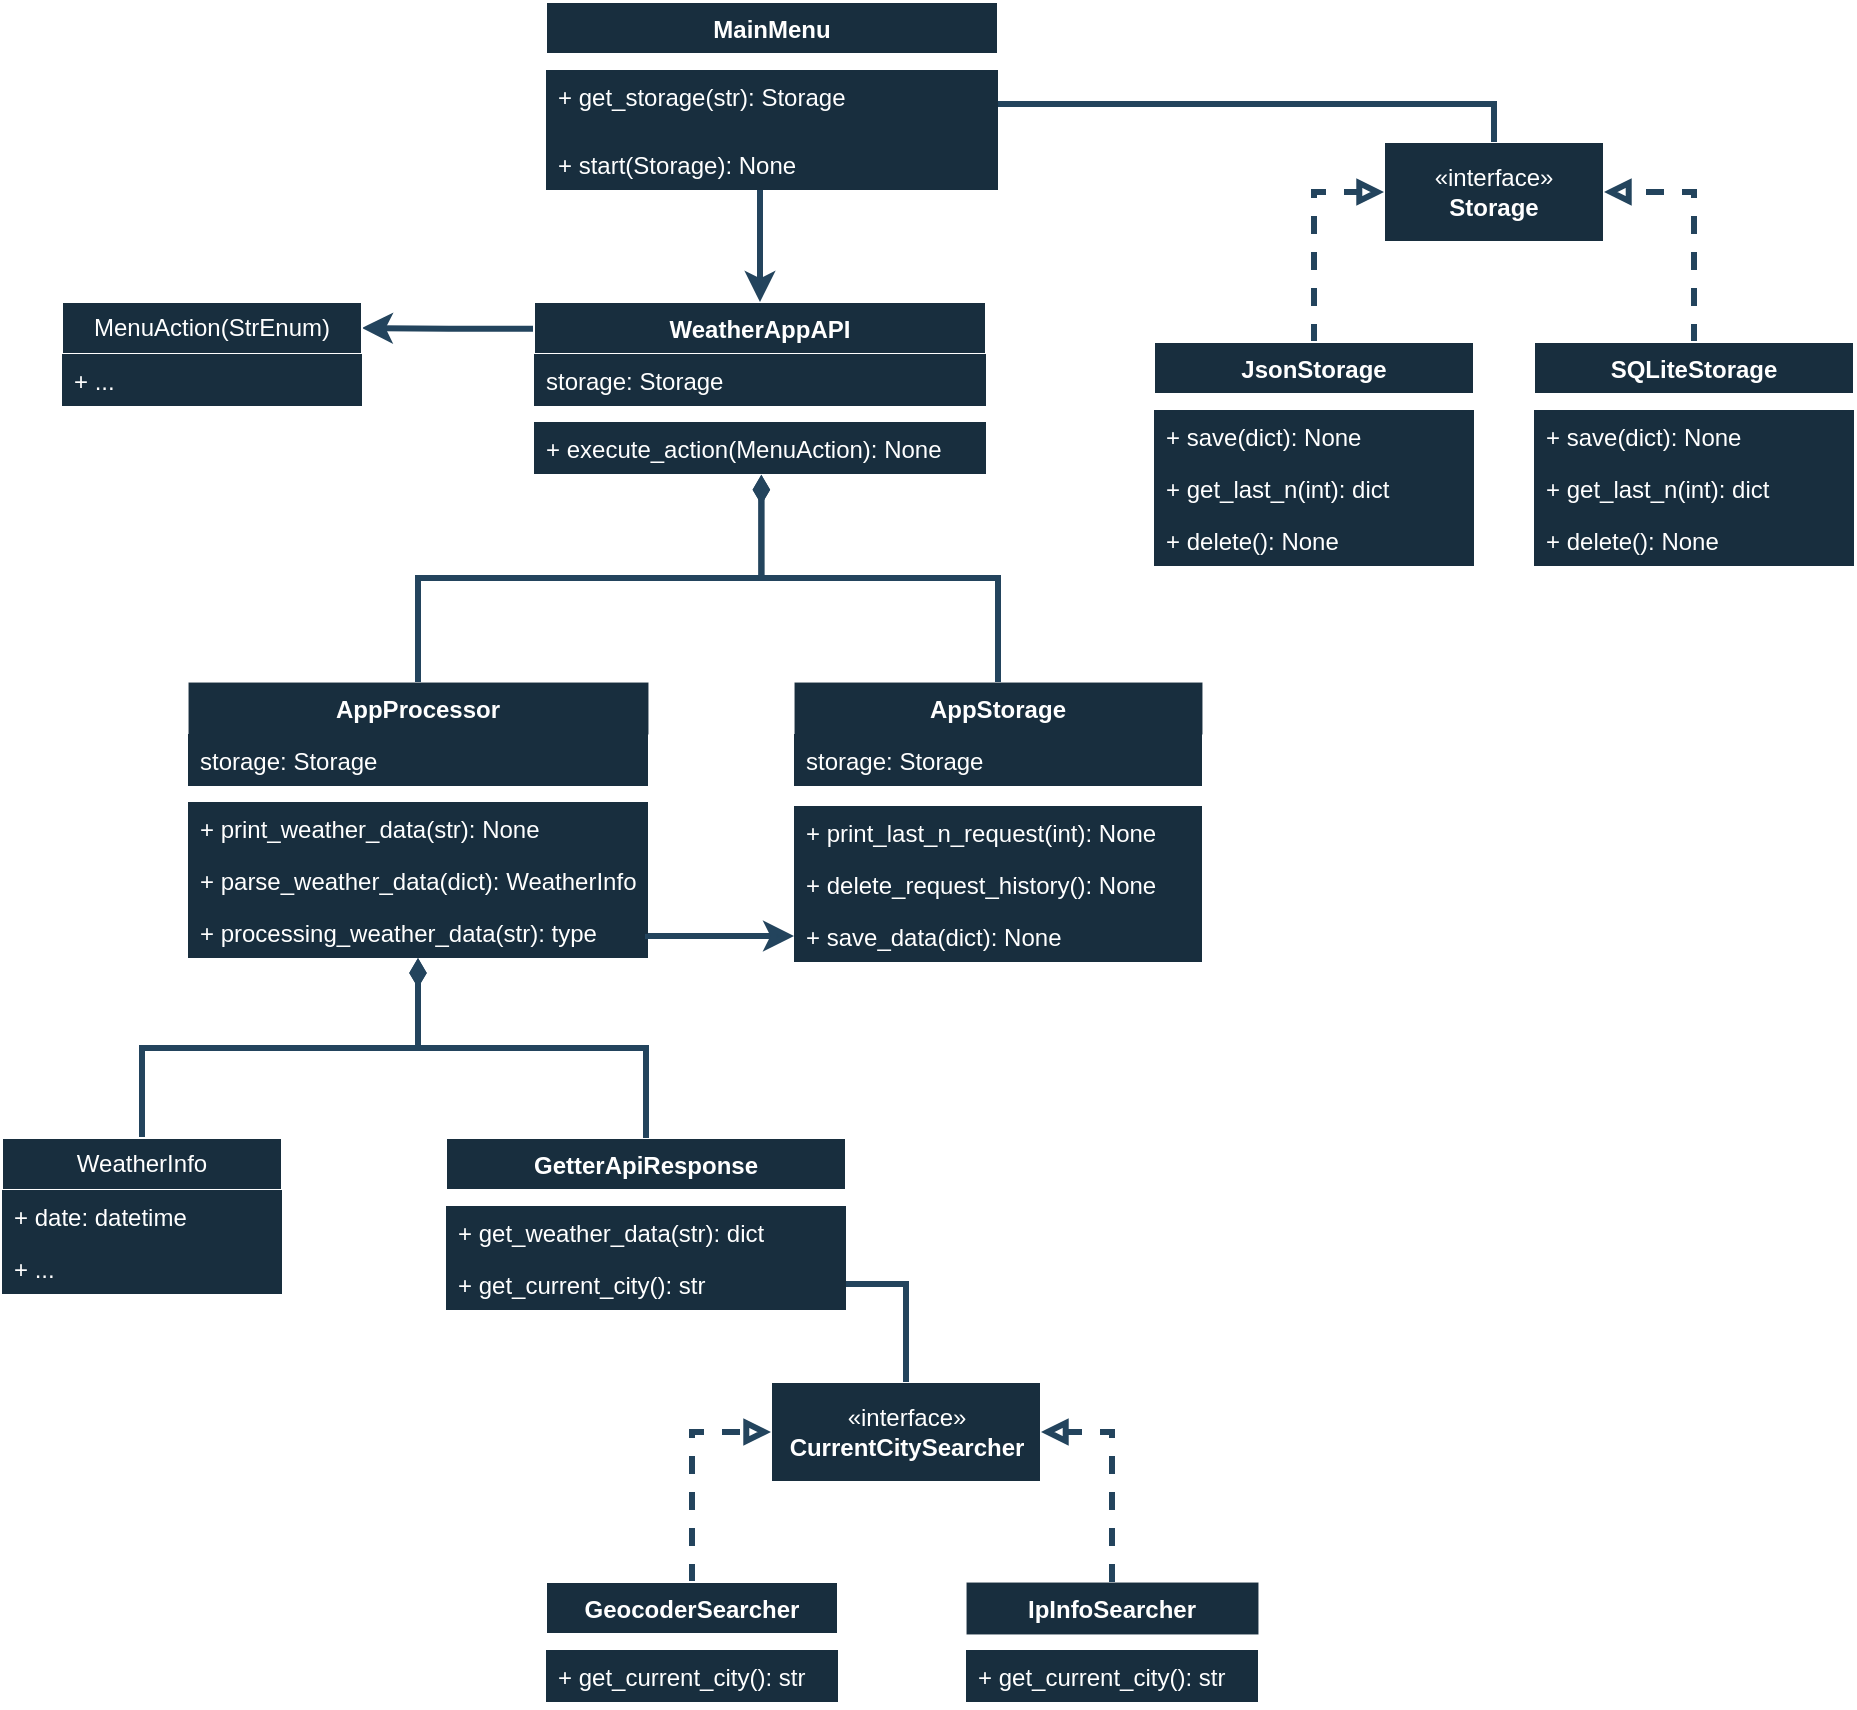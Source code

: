 <mxfile version="22.1.7" type="github">
  <diagram id="C5RBs43oDa-KdzZeNtuy" name="Classes">
    <mxGraphModel dx="1350" dy="943" grid="0" gridSize="10" guides="1" tooltips="1" connect="1" arrows="1" fold="1" page="0" pageScale="1" pageWidth="827" pageHeight="1169" math="0" shadow="0">
      <root>
        <mxCell id="WIyWlLk6GJQsqaUBKTNV-0" />
        <mxCell id="WIyWlLk6GJQsqaUBKTNV-1" parent="WIyWlLk6GJQsqaUBKTNV-0" />
        <mxCell id="umTQImjbJR3cFgYW0K2t-9" value="MainMenu" style="swimlane;fontStyle=1;align=center;verticalAlign=top;childLayout=stackLayout;horizontal=1;startSize=26;horizontalStack=0;resizeParent=1;resizeParentMax=0;resizeLast=0;collapsible=1;marginBottom=0;whiteSpace=wrap;html=1;labelBackgroundColor=none;fillColor=#182E3E;strokeColor=#FFFFFF;fontColor=#FFFFFF;" parent="WIyWlLk6GJQsqaUBKTNV-1" vertex="1">
          <mxGeometry x="722" y="140" width="226" height="94" as="geometry" />
        </mxCell>
        <mxCell id="umTQImjbJR3cFgYW0K2t-10" value="" style="line;strokeWidth=1;fillColor=#182E3E;align=left;verticalAlign=middle;spacingTop=-1;spacingLeft=3;spacingRight=3;rotatable=0;labelPosition=right;points=[];portConstraint=eastwest;strokeColor=#FFFFFF;labelBackgroundColor=none;fontColor=#FFFFFF;" parent="umTQImjbJR3cFgYW0K2t-9" vertex="1">
          <mxGeometry y="26" width="226" height="8" as="geometry" />
        </mxCell>
        <mxCell id="umTQImjbJR3cFgYW0K2t-11" value="+ get_storage(str): Storage" style="text;strokeColor=none;fillColor=#182E3E;align=left;verticalAlign=top;spacingLeft=4;spacingRight=4;overflow=hidden;rotatable=0;points=[[0,0.5],[1,0.5]];portConstraint=eastwest;whiteSpace=wrap;html=1;labelBackgroundColor=none;fontColor=#FFFFFF;" parent="umTQImjbJR3cFgYW0K2t-9" vertex="1">
          <mxGeometry y="34" width="226" height="34" as="geometry" />
        </mxCell>
        <mxCell id="umTQImjbJR3cFgYW0K2t-12" value="+ start(Storage): None" style="text;strokeColor=none;fillColor=#182E3E;align=left;verticalAlign=top;spacingLeft=4;spacingRight=4;overflow=hidden;rotatable=0;points=[[0,0.5],[1,0.5]];portConstraint=eastwest;whiteSpace=wrap;html=1;labelBackgroundColor=none;fontColor=#FFFFFF;" parent="umTQImjbJR3cFgYW0K2t-9" vertex="1">
          <mxGeometry y="68" width="226" height="26" as="geometry" />
        </mxCell>
        <mxCell id="umTQImjbJR3cFgYW0K2t-13" value="GetterApiResponse" style="swimlane;fontStyle=1;align=center;verticalAlign=top;childLayout=stackLayout;horizontal=1;startSize=26;horizontalStack=0;resizeParent=1;resizeParentMax=0;resizeLast=0;collapsible=1;marginBottom=0;whiteSpace=wrap;html=1;labelBackgroundColor=none;fillColor=#182E3E;strokeColor=#FFFFFF;fontColor=#FFFFFF;" parent="WIyWlLk6GJQsqaUBKTNV-1" vertex="1">
          <mxGeometry x="672" y="708" width="200" height="86" as="geometry" />
        </mxCell>
        <mxCell id="umTQImjbJR3cFgYW0K2t-14" value="" style="line;strokeWidth=1;fillColor=none;align=left;verticalAlign=middle;spacingTop=-1;spacingLeft=3;spacingRight=3;rotatable=0;labelPosition=right;points=[];portConstraint=eastwest;strokeColor=#FFFFFF;labelBackgroundColor=none;fontColor=#FFFFFF;" parent="umTQImjbJR3cFgYW0K2t-13" vertex="1">
          <mxGeometry y="26" width="200" height="8" as="geometry" />
        </mxCell>
        <mxCell id="umTQImjbJR3cFgYW0K2t-15" value="+ get_weather_data(str): dict" style="text;strokeColor=none;fillColor=#182E3E;align=left;verticalAlign=top;spacingLeft=4;spacingRight=4;overflow=hidden;rotatable=0;points=[[0,0.5],[1,0.5]];portConstraint=eastwest;whiteSpace=wrap;html=1;labelBackgroundColor=none;fontColor=#FFFFFF;" parent="umTQImjbJR3cFgYW0K2t-13" vertex="1">
          <mxGeometry y="34" width="200" height="26" as="geometry" />
        </mxCell>
        <mxCell id="umTQImjbJR3cFgYW0K2t-16" value="+ get_current_city(): str" style="text;strokeColor=none;fillColor=#182E3E;align=left;verticalAlign=top;spacingLeft=4;spacingRight=4;overflow=hidden;rotatable=0;points=[[0,0.5],[1,0.5]];portConstraint=eastwest;whiteSpace=wrap;html=1;labelBackgroundColor=none;fontColor=#FFFFFF;" parent="umTQImjbJR3cFgYW0K2t-13" vertex="1">
          <mxGeometry y="60" width="200" height="26" as="geometry" />
        </mxCell>
        <mxCell id="umTQImjbJR3cFgYW0K2t-17" value="AppProcessor" style="swimlane;fontStyle=1;align=center;verticalAlign=top;childLayout=stackLayout;horizontal=1;startSize=26;horizontalStack=0;resizeParent=1;resizeParentMax=0;resizeLast=0;collapsible=1;marginBottom=0;whiteSpace=wrap;html=1;labelBackgroundColor=none;fillColor=#182E3E;strokeColor=#FFFFFF;fontColor=#FFFFFF;strokeWidth=0;" parent="WIyWlLk6GJQsqaUBKTNV-1" vertex="1">
          <mxGeometry x="543" y="480" width="230" height="138" as="geometry" />
        </mxCell>
        <mxCell id="umTQImjbJR3cFgYW0K2t-18" value="storage: Storage" style="text;strokeColor=none;fillColor=#182E3E;align=left;verticalAlign=top;spacingLeft=4;spacingRight=4;overflow=hidden;rotatable=0;points=[[0,0.5],[1,0.5]];portConstraint=eastwest;whiteSpace=wrap;html=1;labelBackgroundColor=none;fontColor=#FFFFFF;" parent="umTQImjbJR3cFgYW0K2t-17" vertex="1">
          <mxGeometry y="26" width="230" height="26" as="geometry" />
        </mxCell>
        <mxCell id="umTQImjbJR3cFgYW0K2t-19" value="" style="line;strokeWidth=1;fillColor=none;align=left;verticalAlign=middle;spacingTop=-1;spacingLeft=3;spacingRight=3;rotatable=0;labelPosition=right;points=[];portConstraint=eastwest;strokeColor=#FFFFFF;labelBackgroundColor=none;fontColor=#FFFFFF;" parent="umTQImjbJR3cFgYW0K2t-17" vertex="1">
          <mxGeometry y="52" width="230" height="8" as="geometry" />
        </mxCell>
        <mxCell id="umTQImjbJR3cFgYW0K2t-20" value="+ print_weather_data(str): None" style="text;strokeColor=none;fillColor=#182E3E;align=left;verticalAlign=top;spacingLeft=4;spacingRight=4;overflow=hidden;rotatable=0;points=[[0,0.5],[1,0.5]];portConstraint=eastwest;whiteSpace=wrap;html=1;labelBackgroundColor=none;fontColor=#FFFFFF;" parent="umTQImjbJR3cFgYW0K2t-17" vertex="1">
          <mxGeometry y="60" width="230" height="26" as="geometry" />
        </mxCell>
        <mxCell id="umTQImjbJR3cFgYW0K2t-21" value="+ parse_weather_data(dict): WeatherInfo" style="text;strokeColor=none;fillColor=#182E3E;align=left;verticalAlign=top;spacingLeft=4;spacingRight=4;overflow=hidden;rotatable=0;points=[[0,0.5],[1,0.5]];portConstraint=eastwest;whiteSpace=wrap;html=1;labelBackgroundColor=none;fontColor=#FFFFFF;" parent="umTQImjbJR3cFgYW0K2t-17" vertex="1">
          <mxGeometry y="86" width="230" height="26" as="geometry" />
        </mxCell>
        <mxCell id="umTQImjbJR3cFgYW0K2t-22" value="+ processing_weather_data(str): type" style="text;strokeColor=none;fillColor=#182E3E;align=left;verticalAlign=top;spacingLeft=4;spacingRight=4;overflow=hidden;rotatable=0;points=[[0,0.5],[1,0.5]];portConstraint=eastwest;whiteSpace=wrap;html=1;labelBackgroundColor=none;fontColor=#FFFFFF;" parent="umTQImjbJR3cFgYW0K2t-17" vertex="1">
          <mxGeometry y="112" width="230" height="26" as="geometry" />
        </mxCell>
        <mxCell id="umTQImjbJR3cFgYW0K2t-23" value="AppStorage" style="swimlane;fontStyle=1;align=center;verticalAlign=top;childLayout=stackLayout;horizontal=1;startSize=26;horizontalStack=0;resizeParent=1;resizeParentMax=0;resizeLast=0;collapsible=1;marginBottom=0;whiteSpace=wrap;html=1;labelBackgroundColor=none;fillColor=#182E3E;strokeColor=#FFFFFF;fontColor=#FFFFFF;strokeWidth=0;" parent="WIyWlLk6GJQsqaUBKTNV-1" vertex="1">
          <mxGeometry x="846" y="480" width="204" height="140" as="geometry" />
        </mxCell>
        <mxCell id="umTQImjbJR3cFgYW0K2t-24" value="storage: Storage" style="text;strokeColor=none;fillColor=#182E3E;align=left;verticalAlign=top;spacingLeft=4;spacingRight=4;overflow=hidden;rotatable=0;points=[[0,0.5],[1,0.5]];portConstraint=eastwest;whiteSpace=wrap;html=1;labelBackgroundColor=none;fontColor=#FFFFFF;" parent="umTQImjbJR3cFgYW0K2t-23" vertex="1">
          <mxGeometry y="26" width="204" height="26" as="geometry" />
        </mxCell>
        <mxCell id="umTQImjbJR3cFgYW0K2t-25" value="" style="line;strokeWidth=1;fillColor=none;align=left;verticalAlign=middle;spacingTop=-1;spacingLeft=3;spacingRight=3;rotatable=0;labelPosition=right;points=[];portConstraint=eastwest;strokeColor=#FFFFFF;labelBackgroundColor=none;fontColor=#FFFFFF;" parent="umTQImjbJR3cFgYW0K2t-23" vertex="1">
          <mxGeometry y="52" width="204" height="10" as="geometry" />
        </mxCell>
        <mxCell id="umTQImjbJR3cFgYW0K2t-26" value="+ print_last_n_request(int): None" style="text;strokeColor=none;fillColor=#182E3E;align=left;verticalAlign=top;spacingLeft=4;spacingRight=4;overflow=hidden;rotatable=0;points=[[0,0.5],[1,0.5]];portConstraint=eastwest;whiteSpace=wrap;html=1;labelBackgroundColor=none;fontColor=#FFFFFF;" parent="umTQImjbJR3cFgYW0K2t-23" vertex="1">
          <mxGeometry y="62" width="204" height="26" as="geometry" />
        </mxCell>
        <mxCell id="umTQImjbJR3cFgYW0K2t-27" value="+ delete_request_history(): None" style="text;strokeColor=none;fillColor=#182E3E;align=left;verticalAlign=top;spacingLeft=4;spacingRight=4;overflow=hidden;rotatable=0;points=[[0,0.5],[1,0.5]];portConstraint=eastwest;whiteSpace=wrap;html=1;labelBackgroundColor=none;fontColor=#FFFFFF;" parent="umTQImjbJR3cFgYW0K2t-23" vertex="1">
          <mxGeometry y="88" width="204" height="26" as="geometry" />
        </mxCell>
        <mxCell id="umTQImjbJR3cFgYW0K2t-28" value="+ save_data(dict): None" style="text;strokeColor=none;fillColor=#182E3E;align=left;verticalAlign=top;spacingLeft=4;spacingRight=4;overflow=hidden;rotatable=0;points=[[0,0.5],[1,0.5]];portConstraint=eastwest;whiteSpace=wrap;html=1;labelBackgroundColor=none;fontColor=#FFFFFF;" parent="umTQImjbJR3cFgYW0K2t-23" vertex="1">
          <mxGeometry y="114" width="204" height="26" as="geometry" />
        </mxCell>
        <mxCell id="umTQImjbJR3cFgYW0K2t-29" value="«interface»&lt;br&gt;&lt;b&gt;Storage&lt;/b&gt;" style="html=1;whiteSpace=wrap;labelBackgroundColor=none;fillColor=#182E3E;strokeColor=#FFFFFF;fontColor=#FFFFFF;" parent="WIyWlLk6GJQsqaUBKTNV-1" vertex="1">
          <mxGeometry x="1141" y="210" width="110" height="50" as="geometry" />
        </mxCell>
        <mxCell id="umTQImjbJR3cFgYW0K2t-30" style="edgeStyle=orthogonalEdgeStyle;rounded=0;orthogonalLoop=1;jettySize=auto;html=1;exitX=0.5;exitY=0;exitDx=0;exitDy=0;entryX=0;entryY=0.5;entryDx=0;entryDy=0;endArrow=block;endFill=0;dashed=1;labelBackgroundColor=none;strokeColor=#23445D;fontColor=default;strokeWidth=3;" parent="WIyWlLk6GJQsqaUBKTNV-1" source="umTQImjbJR3cFgYW0K2t-31" target="umTQImjbJR3cFgYW0K2t-29" edge="1">
          <mxGeometry relative="1" as="geometry" />
        </mxCell>
        <mxCell id="umTQImjbJR3cFgYW0K2t-31" value="JsonStorage" style="swimlane;fontStyle=1;align=center;verticalAlign=top;childLayout=stackLayout;horizontal=1;startSize=26;horizontalStack=0;resizeParent=1;resizeParentMax=0;resizeLast=0;collapsible=1;marginBottom=0;whiteSpace=wrap;html=1;labelBackgroundColor=none;fillColor=#182E3E;strokeColor=#FFFFFF;fontColor=#FFFFFF;" parent="WIyWlLk6GJQsqaUBKTNV-1" vertex="1">
          <mxGeometry x="1026" y="310" width="160" height="112" as="geometry" />
        </mxCell>
        <mxCell id="umTQImjbJR3cFgYW0K2t-32" value="" style="line;strokeWidth=1;fillColor=none;align=left;verticalAlign=middle;spacingTop=-1;spacingLeft=3;spacingRight=3;rotatable=0;labelPosition=right;points=[];portConstraint=eastwest;strokeColor=#FFFFFF;labelBackgroundColor=none;fontColor=#FFFFFF;" parent="umTQImjbJR3cFgYW0K2t-31" vertex="1">
          <mxGeometry y="26" width="160" height="8" as="geometry" />
        </mxCell>
        <mxCell id="umTQImjbJR3cFgYW0K2t-33" value="+ save(dict): None" style="text;strokeColor=none;fillColor=#182E3E;align=left;verticalAlign=top;spacingLeft=4;spacingRight=4;overflow=hidden;rotatable=0;points=[[0,0.5],[1,0.5]];portConstraint=eastwest;whiteSpace=wrap;html=1;labelBackgroundColor=none;fontColor=#FFFFFF;" parent="umTQImjbJR3cFgYW0K2t-31" vertex="1">
          <mxGeometry y="34" width="160" height="26" as="geometry" />
        </mxCell>
        <mxCell id="umTQImjbJR3cFgYW0K2t-34" value="+ get_last_n(int): dict" style="text;strokeColor=none;fillColor=#182E3E;align=left;verticalAlign=top;spacingLeft=4;spacingRight=4;overflow=hidden;rotatable=0;points=[[0,0.5],[1,0.5]];portConstraint=eastwest;whiteSpace=wrap;html=1;labelBackgroundColor=none;fontColor=#FFFFFF;" parent="umTQImjbJR3cFgYW0K2t-31" vertex="1">
          <mxGeometry y="60" width="160" height="26" as="geometry" />
        </mxCell>
        <mxCell id="umTQImjbJR3cFgYW0K2t-35" value="+ delete(): None" style="text;strokeColor=none;fillColor=#182E3E;align=left;verticalAlign=top;spacingLeft=4;spacingRight=4;overflow=hidden;rotatable=0;points=[[0,0.5],[1,0.5]];portConstraint=eastwest;whiteSpace=wrap;html=1;labelBackgroundColor=none;fontColor=#FFFFFF;" parent="umTQImjbJR3cFgYW0K2t-31" vertex="1">
          <mxGeometry y="86" width="160" height="26" as="geometry" />
        </mxCell>
        <mxCell id="umTQImjbJR3cFgYW0K2t-36" style="edgeStyle=orthogonalEdgeStyle;rounded=0;orthogonalLoop=1;jettySize=auto;html=1;exitX=0.5;exitY=0;exitDx=0;exitDy=0;entryX=1;entryY=0.5;entryDx=0;entryDy=0;dashed=1;endArrow=block;endFill=0;labelBackgroundColor=none;strokeColor=#23445D;fontColor=default;strokeWidth=3;" parent="WIyWlLk6GJQsqaUBKTNV-1" source="umTQImjbJR3cFgYW0K2t-37" target="umTQImjbJR3cFgYW0K2t-29" edge="1">
          <mxGeometry relative="1" as="geometry" />
        </mxCell>
        <mxCell id="umTQImjbJR3cFgYW0K2t-37" value="SQLiteStorage" style="swimlane;fontStyle=1;align=center;verticalAlign=top;childLayout=stackLayout;horizontal=1;startSize=26;horizontalStack=0;resizeParent=1;resizeParentMax=0;resizeLast=0;collapsible=1;marginBottom=0;whiteSpace=wrap;html=1;labelBackgroundColor=none;fillColor=#182E3E;strokeColor=#FFFFFF;fontColor=#FFFFFF;" parent="WIyWlLk6GJQsqaUBKTNV-1" vertex="1">
          <mxGeometry x="1216" y="310" width="160" height="112" as="geometry" />
        </mxCell>
        <mxCell id="umTQImjbJR3cFgYW0K2t-38" value="" style="line;strokeWidth=1;fillColor=none;align=left;verticalAlign=middle;spacingTop=-1;spacingLeft=3;spacingRight=3;rotatable=0;labelPosition=right;points=[];portConstraint=eastwest;strokeColor=#FFFFFF;labelBackgroundColor=none;fontColor=#FFFFFF;" parent="umTQImjbJR3cFgYW0K2t-37" vertex="1">
          <mxGeometry y="26" width="160" height="8" as="geometry" />
        </mxCell>
        <mxCell id="umTQImjbJR3cFgYW0K2t-39" value="+ save(dict): None" style="text;strokeColor=none;fillColor=#182E3E;align=left;verticalAlign=top;spacingLeft=4;spacingRight=4;overflow=hidden;rotatable=0;points=[[0,0.5],[1,0.5]];portConstraint=eastwest;whiteSpace=wrap;html=1;labelBackgroundColor=none;fontColor=#FFFFFF;" parent="umTQImjbJR3cFgYW0K2t-37" vertex="1">
          <mxGeometry y="34" width="160" height="26" as="geometry" />
        </mxCell>
        <mxCell id="umTQImjbJR3cFgYW0K2t-40" value="+ get_last_n(int): dict" style="text;strokeColor=none;fillColor=#182E3E;align=left;verticalAlign=top;spacingLeft=4;spacingRight=4;overflow=hidden;rotatable=0;points=[[0,0.5],[1,0.5]];portConstraint=eastwest;whiteSpace=wrap;html=1;labelBackgroundColor=none;fontColor=#FFFFFF;" parent="umTQImjbJR3cFgYW0K2t-37" vertex="1">
          <mxGeometry y="60" width="160" height="26" as="geometry" />
        </mxCell>
        <mxCell id="umTQImjbJR3cFgYW0K2t-41" value="+ delete(): None" style="text;strokeColor=none;fillColor=#182E3E;align=left;verticalAlign=top;spacingLeft=4;spacingRight=4;overflow=hidden;rotatable=0;points=[[0,0.5],[1,0.5]];portConstraint=eastwest;whiteSpace=wrap;html=1;labelBackgroundColor=none;fontColor=#FFFFFF;" parent="umTQImjbJR3cFgYW0K2t-37" vertex="1">
          <mxGeometry y="86" width="160" height="26" as="geometry" />
        </mxCell>
        <mxCell id="umTQImjbJR3cFgYW0K2t-42" value="«interface»&lt;br&gt;&lt;b&gt;CurrentCitySearcher&lt;/b&gt;" style="html=1;whiteSpace=wrap;labelBackgroundColor=none;fillColor=#182E3E;strokeColor=#FFFFFF;fontColor=#FFFFFF;" parent="WIyWlLk6GJQsqaUBKTNV-1" vertex="1">
          <mxGeometry x="834.5" y="830" width="135" height="50" as="geometry" />
        </mxCell>
        <mxCell id="umTQImjbJR3cFgYW0K2t-43" style="edgeStyle=orthogonalEdgeStyle;rounded=0;orthogonalLoop=1;jettySize=auto;html=1;exitX=0.5;exitY=0;exitDx=0;exitDy=0;entryX=0;entryY=0.5;entryDx=0;entryDy=0;endArrow=block;endFill=0;dashed=1;labelBackgroundColor=none;strokeColor=#23445D;fontColor=default;strokeWidth=3;" parent="WIyWlLk6GJQsqaUBKTNV-1" source="umTQImjbJR3cFgYW0K2t-44" target="umTQImjbJR3cFgYW0K2t-42" edge="1">
          <mxGeometry relative="1" as="geometry" />
        </mxCell>
        <mxCell id="umTQImjbJR3cFgYW0K2t-44" value="GeocoderSearcher" style="swimlane;fontStyle=1;align=center;verticalAlign=top;childLayout=stackLayout;horizontal=1;startSize=26;horizontalStack=0;resizeParent=1;resizeParentMax=0;resizeLast=0;collapsible=1;marginBottom=0;whiteSpace=wrap;html=1;labelBackgroundColor=none;fillColor=#182E3E;strokeColor=#FFFFFF;fontColor=#FFFFFF;" parent="WIyWlLk6GJQsqaUBKTNV-1" vertex="1">
          <mxGeometry x="722" y="930" width="146" height="60" as="geometry" />
        </mxCell>
        <mxCell id="umTQImjbJR3cFgYW0K2t-45" value="" style="line;strokeWidth=1;fillColor=none;align=left;verticalAlign=middle;spacingTop=-1;spacingLeft=3;spacingRight=3;rotatable=0;labelPosition=right;points=[];portConstraint=eastwest;strokeColor=#FFFFFF;labelBackgroundColor=none;fontColor=#FFFFFF;" parent="umTQImjbJR3cFgYW0K2t-44" vertex="1">
          <mxGeometry y="26" width="146" height="8" as="geometry" />
        </mxCell>
        <mxCell id="umTQImjbJR3cFgYW0K2t-46" value="+ get_current_city(): str" style="text;strokeColor=none;fillColor=#182E3E;align=left;verticalAlign=top;spacingLeft=4;spacingRight=4;overflow=hidden;rotatable=0;points=[[0,0.5],[1,0.5]];portConstraint=eastwest;whiteSpace=wrap;html=1;labelBackgroundColor=none;fontColor=#FFFFFF;" parent="umTQImjbJR3cFgYW0K2t-44" vertex="1">
          <mxGeometry y="34" width="146" height="26" as="geometry" />
        </mxCell>
        <mxCell id="umTQImjbJR3cFgYW0K2t-47" style="edgeStyle=orthogonalEdgeStyle;rounded=0;orthogonalLoop=1;jettySize=auto;html=1;exitX=0.5;exitY=0;exitDx=0;exitDy=0;entryX=1;entryY=0.5;entryDx=0;entryDy=0;dashed=1;endArrow=block;endFill=0;labelBackgroundColor=none;strokeColor=#23445D;fontColor=default;strokeWidth=3;" parent="WIyWlLk6GJQsqaUBKTNV-1" source="umTQImjbJR3cFgYW0K2t-48" target="umTQImjbJR3cFgYW0K2t-42" edge="1">
          <mxGeometry relative="1" as="geometry" />
        </mxCell>
        <mxCell id="umTQImjbJR3cFgYW0K2t-48" value="IpInfoSearcher" style="swimlane;fontStyle=1;align=center;verticalAlign=top;childLayout=stackLayout;horizontal=1;startSize=26;horizontalStack=0;resizeParent=1;resizeParentMax=0;resizeLast=0;collapsible=1;marginBottom=0;whiteSpace=wrap;html=1;labelBackgroundColor=none;fillColor=#182E3E;strokeColor=#FFFFFF;fontColor=#FFFFFF;strokeWidth=0;" parent="WIyWlLk6GJQsqaUBKTNV-1" vertex="1">
          <mxGeometry x="932" y="930" width="146" height="60" as="geometry" />
        </mxCell>
        <mxCell id="umTQImjbJR3cFgYW0K2t-49" value="" style="line;strokeWidth=1;fillColor=none;align=left;verticalAlign=middle;spacingTop=-1;spacingLeft=3;spacingRight=3;rotatable=0;labelPosition=right;points=[];portConstraint=eastwest;strokeColor=#FFFFFF;labelBackgroundColor=none;fontColor=#FFFFFF;" parent="umTQImjbJR3cFgYW0K2t-48" vertex="1">
          <mxGeometry y="26" width="146" height="8" as="geometry" />
        </mxCell>
        <mxCell id="umTQImjbJR3cFgYW0K2t-50" value="+ get_current_city(): str" style="text;strokeColor=none;fillColor=#182E3E;align=left;verticalAlign=top;spacingLeft=4;spacingRight=4;overflow=hidden;rotatable=0;points=[[0,0.5],[1,0.5]];portConstraint=eastwest;whiteSpace=wrap;html=1;labelBackgroundColor=none;fontColor=#FFFFFF;" parent="umTQImjbJR3cFgYW0K2t-48" vertex="1">
          <mxGeometry y="34" width="146" height="26" as="geometry" />
        </mxCell>
        <mxCell id="umTQImjbJR3cFgYW0K2t-51" style="edgeStyle=orthogonalEdgeStyle;rounded=0;orthogonalLoop=1;jettySize=auto;html=1;exitX=0.008;exitY=0.156;exitDx=0;exitDy=0;entryX=1;entryY=0.25;entryDx=0;entryDy=0;labelBackgroundColor=none;strokeColor=#23445D;fontColor=default;strokeWidth=3;exitPerimeter=0;" parent="WIyWlLk6GJQsqaUBKTNV-1" source="umTQImjbJR3cFgYW0K2t-52" edge="1">
          <mxGeometry relative="1" as="geometry">
            <Array as="points" />
            <mxPoint x="630" y="303" as="targetPoint" />
          </mxGeometry>
        </mxCell>
        <mxCell id="umTQImjbJR3cFgYW0K2t-52" value="WeatherAppAPI" style="swimlane;fontStyle=1;align=center;verticalAlign=top;childLayout=stackLayout;horizontal=1;startSize=26;horizontalStack=0;resizeParent=1;resizeParentMax=0;resizeLast=0;collapsible=1;marginBottom=0;whiteSpace=wrap;html=1;labelBackgroundColor=none;fillColor=#182E3E;strokeColor=#FFFFFF;fontColor=#FFFFFF;" parent="WIyWlLk6GJQsqaUBKTNV-1" vertex="1">
          <mxGeometry x="716" y="290" width="226" height="86" as="geometry" />
        </mxCell>
        <mxCell id="umTQImjbJR3cFgYW0K2t-53" value="storage: Storage" style="text;strokeColor=none;fillColor=#182E3E;align=left;verticalAlign=top;spacingLeft=4;spacingRight=4;overflow=hidden;rotatable=0;points=[[0,0.5],[1,0.5]];portConstraint=eastwest;whiteSpace=wrap;html=1;labelBackgroundColor=none;fontColor=#FFFFFF;" parent="umTQImjbJR3cFgYW0K2t-52" vertex="1">
          <mxGeometry y="26" width="226" height="26" as="geometry" />
        </mxCell>
        <mxCell id="umTQImjbJR3cFgYW0K2t-54" value="" style="line;strokeWidth=1;fillColor=#182E3E;align=left;verticalAlign=middle;spacingTop=-1;spacingLeft=3;spacingRight=3;rotatable=0;labelPosition=right;points=[];portConstraint=eastwest;strokeColor=#FFFFFF;labelBackgroundColor=none;fontColor=#FFFFFF;" parent="umTQImjbJR3cFgYW0K2t-52" vertex="1">
          <mxGeometry y="52" width="226" height="8" as="geometry" />
        </mxCell>
        <mxCell id="umTQImjbJR3cFgYW0K2t-55" value="+ execute_action(MenuAction): None" style="text;strokeColor=none;fillColor=#182E3E;align=left;verticalAlign=top;spacingLeft=4;spacingRight=4;overflow=hidden;rotatable=0;points=[[0,0.5],[1,0.5]];portConstraint=eastwest;whiteSpace=wrap;html=1;labelBackgroundColor=none;fontColor=#FFFFFF;" parent="umTQImjbJR3cFgYW0K2t-52" vertex="1">
          <mxGeometry y="60" width="226" height="26" as="geometry" />
        </mxCell>
        <mxCell id="umTQImjbJR3cFgYW0K2t-56" style="edgeStyle=orthogonalEdgeStyle;rounded=0;orthogonalLoop=1;jettySize=auto;html=1;exitX=1;exitY=0.5;exitDx=0;exitDy=0;entryX=0.5;entryY=0;entryDx=0;entryDy=0;endArrow=none;endFill=0;labelBackgroundColor=none;strokeColor=#23445D;fontColor=default;strokeWidth=3;" parent="WIyWlLk6GJQsqaUBKTNV-1" source="umTQImjbJR3cFgYW0K2t-11" target="umTQImjbJR3cFgYW0K2t-29" edge="1">
          <mxGeometry relative="1" as="geometry">
            <Array as="points">
              <mxPoint x="1196" y="191" />
            </Array>
          </mxGeometry>
        </mxCell>
        <mxCell id="umTQImjbJR3cFgYW0K2t-57" style="edgeStyle=orthogonalEdgeStyle;rounded=0;orthogonalLoop=1;jettySize=auto;html=1;exitX=1;exitY=0.5;exitDx=0;exitDy=0;entryX=0.5;entryY=0;entryDx=0;entryDy=0;startArrow=none;startFill=0;endArrow=none;endFill=0;labelBackgroundColor=none;strokeColor=#23445D;fontColor=default;strokeWidth=3;" parent="WIyWlLk6GJQsqaUBKTNV-1" source="umTQImjbJR3cFgYW0K2t-16" target="umTQImjbJR3cFgYW0K2t-42" edge="1">
          <mxGeometry relative="1" as="geometry" />
        </mxCell>
        <mxCell id="umTQImjbJR3cFgYW0K2t-58" style="edgeStyle=orthogonalEdgeStyle;rounded=0;orthogonalLoop=1;jettySize=auto;html=1;exitX=0.5;exitY=0;exitDx=0;exitDy=0;endArrow=none;endFill=0;startArrow=classic;startFill=1;labelBackgroundColor=none;strokeColor=#23445D;fontColor=default;strokeWidth=3;" parent="WIyWlLk6GJQsqaUBKTNV-1" source="umTQImjbJR3cFgYW0K2t-52" edge="1">
          <mxGeometry relative="1" as="geometry">
            <Array as="points">
              <mxPoint x="829" y="234" />
            </Array>
            <mxPoint x="829" y="234" as="targetPoint" />
          </mxGeometry>
        </mxCell>
        <mxCell id="umTQImjbJR3cFgYW0K2t-59" style="edgeStyle=orthogonalEdgeStyle;rounded=0;orthogonalLoop=1;jettySize=auto;html=1;exitX=0.5;exitY=0;exitDx=0;exitDy=0;entryX=0.503;entryY=1.015;entryDx=0;entryDy=0;entryPerimeter=0;endArrow=diamondThin;endFill=1;labelBackgroundColor=none;strokeColor=#23445D;fontColor=default;strokeWidth=3;" parent="WIyWlLk6GJQsqaUBKTNV-1" source="umTQImjbJR3cFgYW0K2t-17" target="umTQImjbJR3cFgYW0K2t-55" edge="1">
          <mxGeometry relative="1" as="geometry" />
        </mxCell>
        <mxCell id="umTQImjbJR3cFgYW0K2t-60" style="edgeStyle=orthogonalEdgeStyle;rounded=0;orthogonalLoop=1;jettySize=auto;html=1;exitX=0.5;exitY=0;exitDx=0;exitDy=0;entryX=0.503;entryY=1.015;entryDx=0;entryDy=0;entryPerimeter=0;endArrow=diamondThin;endFill=1;labelBackgroundColor=none;strokeColor=#23445D;fontColor=default;strokeWidth=3;" parent="WIyWlLk6GJQsqaUBKTNV-1" source="umTQImjbJR3cFgYW0K2t-23" target="umTQImjbJR3cFgYW0K2t-55" edge="1">
          <mxGeometry relative="1" as="geometry" />
        </mxCell>
        <mxCell id="umTQImjbJR3cFgYW0K2t-61" style="edgeStyle=orthogonalEdgeStyle;rounded=0;orthogonalLoop=1;jettySize=auto;html=1;exitX=0.5;exitY=0;exitDx=0;exitDy=0;endArrow=diamondThin;endFill=1;labelBackgroundColor=none;strokeColor=#23445D;fontColor=default;strokeWidth=3;" parent="WIyWlLk6GJQsqaUBKTNV-1" edge="1">
          <mxGeometry relative="1" as="geometry">
            <mxPoint x="520" y="708" as="sourcePoint" />
            <mxPoint x="658" y="618" as="targetPoint" />
            <Array as="points">
              <mxPoint x="520" y="663" />
              <mxPoint x="658" y="663" />
              <mxPoint x="658" y="618" />
            </Array>
          </mxGeometry>
        </mxCell>
        <mxCell id="umTQImjbJR3cFgYW0K2t-62" style="edgeStyle=orthogonalEdgeStyle;rounded=0;orthogonalLoop=1;jettySize=auto;html=1;exitX=0.5;exitY=0;exitDx=0;exitDy=0;endArrow=diamondThin;endFill=1;labelBackgroundColor=none;strokeColor=#23445D;fontColor=default;strokeWidth=3;" parent="WIyWlLk6GJQsqaUBKTNV-1" source="umTQImjbJR3cFgYW0K2t-13" edge="1">
          <mxGeometry relative="1" as="geometry">
            <mxPoint x="658" y="618" as="targetPoint" />
            <Array as="points">
              <mxPoint x="772" y="663" />
              <mxPoint x="658" y="663" />
              <mxPoint x="658" y="618" />
            </Array>
          </mxGeometry>
        </mxCell>
        <mxCell id="umTQImjbJR3cFgYW0K2t-63" value="MenuAction(StrEnum)" style="swimlane;fontStyle=0;childLayout=stackLayout;horizontal=1;startSize=26;fillColor=#182E3E;horizontalStack=0;resizeParent=1;resizeParentMax=0;resizeLast=0;collapsible=1;marginBottom=0;whiteSpace=wrap;html=1;labelBackgroundColor=none;strokeColor=#FFFFFF;fontColor=#FFFFFF;" parent="WIyWlLk6GJQsqaUBKTNV-1" vertex="1">
          <mxGeometry x="480" y="290" width="150" height="52" as="geometry" />
        </mxCell>
        <mxCell id="umTQImjbJR3cFgYW0K2t-64" value="+ ..." style="text;strokeColor=none;fillColor=#182E3E;align=left;verticalAlign=top;spacingLeft=4;spacingRight=4;overflow=hidden;rotatable=0;points=[[0,0.5],[1,0.5]];portConstraint=eastwest;whiteSpace=wrap;html=1;labelBackgroundColor=none;fontColor=#FFFFFF;" parent="umTQImjbJR3cFgYW0K2t-63" vertex="1">
          <mxGeometry y="26" width="150" height="26" as="geometry" />
        </mxCell>
        <mxCell id="umTQImjbJR3cFgYW0K2t-65" value="WeatherInfo" style="swimlane;fontStyle=0;childLayout=stackLayout;horizontal=1;startSize=26;fillColor=#182E3E;horizontalStack=0;resizeParent=1;resizeParentMax=0;resizeLast=0;collapsible=1;marginBottom=0;whiteSpace=wrap;html=1;labelBackgroundColor=none;strokeColor=#FFFFFF;fontColor=#FFFFFF;" parent="WIyWlLk6GJQsqaUBKTNV-1" vertex="1">
          <mxGeometry x="450" y="708" width="140" height="78" as="geometry" />
        </mxCell>
        <mxCell id="umTQImjbJR3cFgYW0K2t-66" value="+&amp;nbsp;date: datetime" style="text;strokeColor=none;fillColor=#182E3E;align=left;verticalAlign=top;spacingLeft=4;spacingRight=4;overflow=hidden;rotatable=0;points=[[0,0.5],[1,0.5]];portConstraint=eastwest;whiteSpace=wrap;html=1;labelBackgroundColor=none;fontColor=#FFFFFF;" parent="umTQImjbJR3cFgYW0K2t-65" vertex="1">
          <mxGeometry y="26" width="140" height="26" as="geometry" />
        </mxCell>
        <mxCell id="umTQImjbJR3cFgYW0K2t-67" value="+ ..." style="text;strokeColor=none;fillColor=#182E3E;align=left;verticalAlign=top;spacingLeft=4;spacingRight=4;overflow=hidden;rotatable=0;points=[[0,0.5],[1,0.5]];portConstraint=eastwest;whiteSpace=wrap;html=1;labelBackgroundColor=none;fontColor=#FFFFFF;" parent="umTQImjbJR3cFgYW0K2t-65" vertex="1">
          <mxGeometry y="52" width="140" height="26" as="geometry" />
        </mxCell>
        <mxCell id="umTQImjbJR3cFgYW0K2t-68" style="edgeStyle=orthogonalEdgeStyle;rounded=0;orthogonalLoop=1;jettySize=auto;html=1;entryX=0;entryY=0.5;entryDx=0;entryDy=0;strokeColor=#23445D;strokeWidth=3;" parent="WIyWlLk6GJQsqaUBKTNV-1" target="umTQImjbJR3cFgYW0K2t-28" edge="1">
          <mxGeometry relative="1" as="geometry">
            <mxPoint x="773" y="606" as="sourcePoint" />
            <Array as="points">
              <mxPoint x="773" y="607" />
            </Array>
          </mxGeometry>
        </mxCell>
      </root>
    </mxGraphModel>
  </diagram>
</mxfile>
